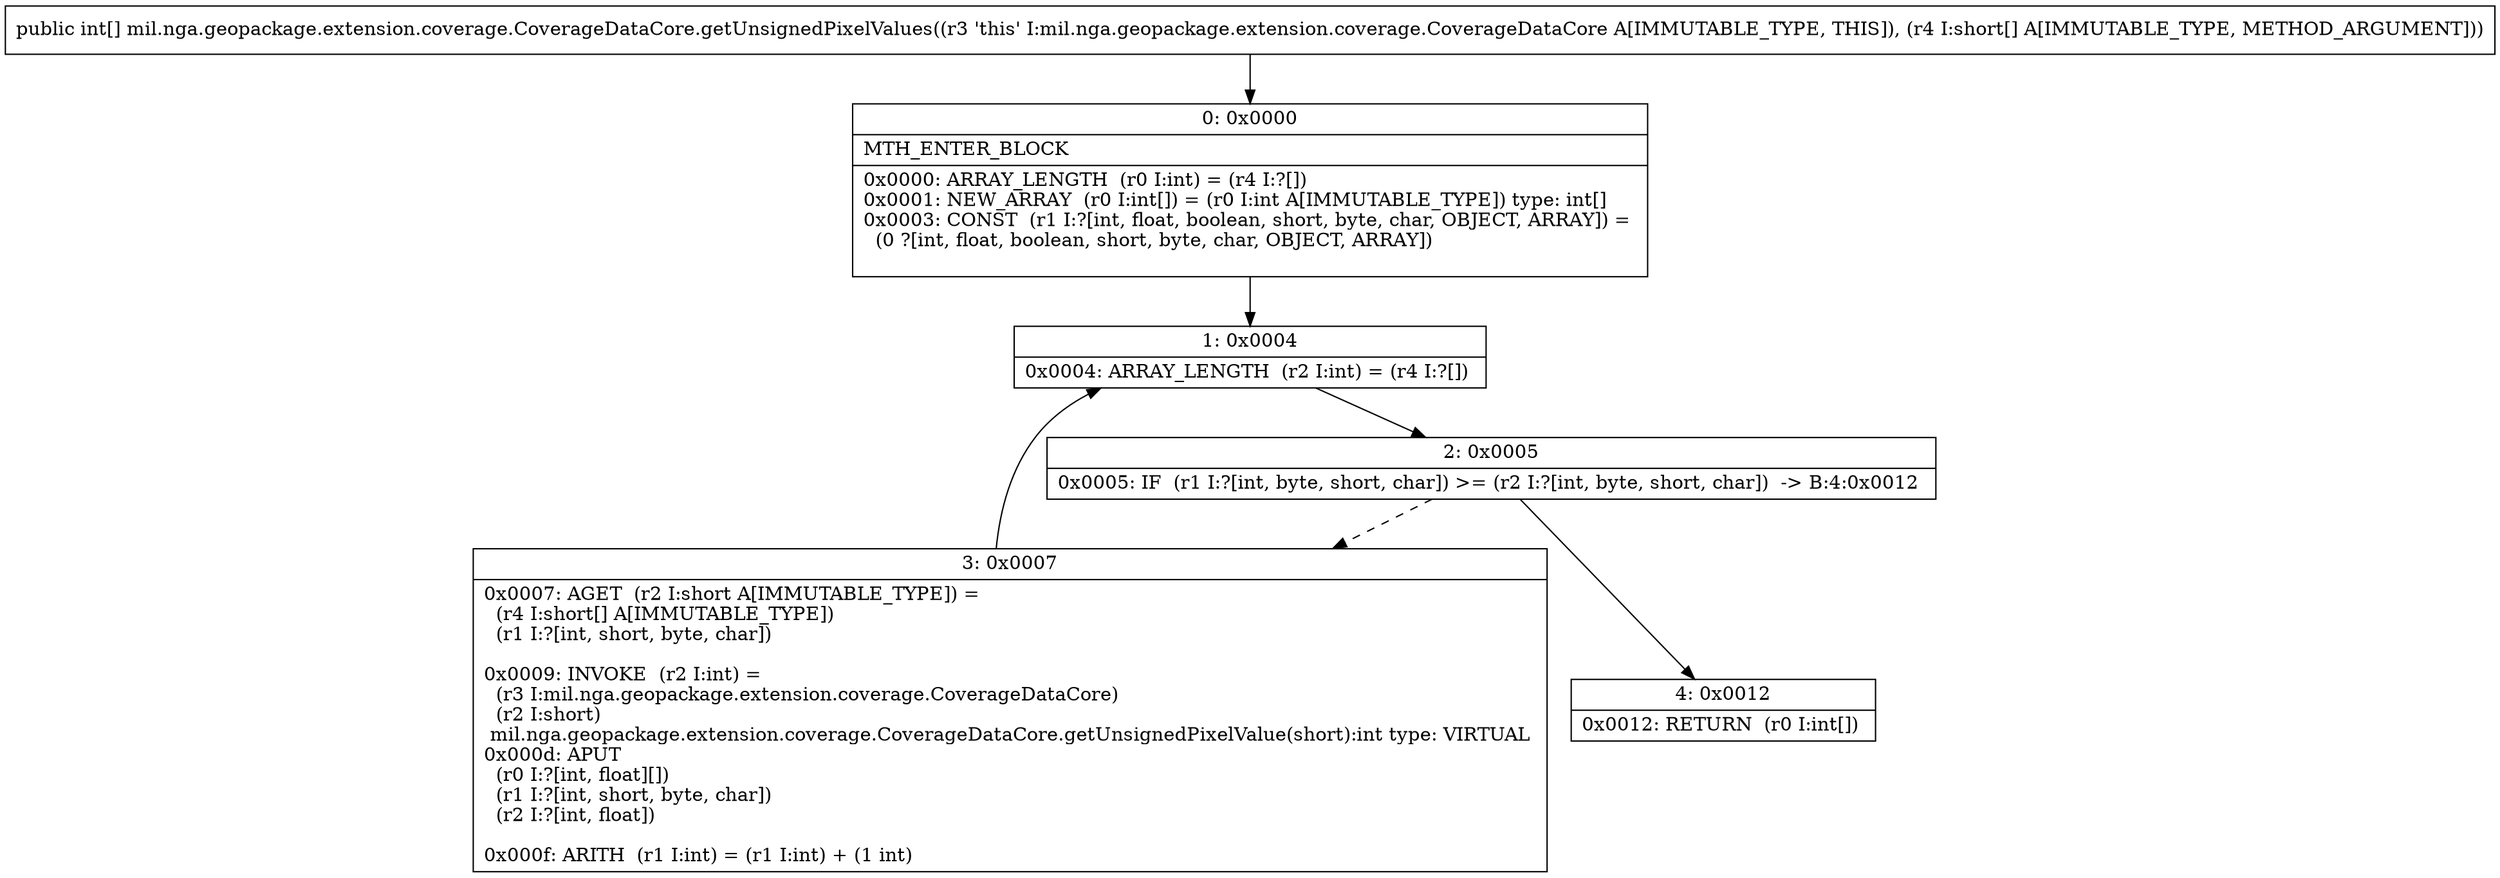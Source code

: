 digraph "CFG formil.nga.geopackage.extension.coverage.CoverageDataCore.getUnsignedPixelValues([S)[I" {
Node_0 [shape=record,label="{0\:\ 0x0000|MTH_ENTER_BLOCK\l|0x0000: ARRAY_LENGTH  (r0 I:int) = (r4 I:?[]) \l0x0001: NEW_ARRAY  (r0 I:int[]) = (r0 I:int A[IMMUTABLE_TYPE]) type: int[] \l0x0003: CONST  (r1 I:?[int, float, boolean, short, byte, char, OBJECT, ARRAY]) = \l  (0 ?[int, float, boolean, short, byte, char, OBJECT, ARRAY])\l \l}"];
Node_1 [shape=record,label="{1\:\ 0x0004|0x0004: ARRAY_LENGTH  (r2 I:int) = (r4 I:?[]) \l}"];
Node_2 [shape=record,label="{2\:\ 0x0005|0x0005: IF  (r1 I:?[int, byte, short, char]) \>= (r2 I:?[int, byte, short, char])  \-\> B:4:0x0012 \l}"];
Node_3 [shape=record,label="{3\:\ 0x0007|0x0007: AGET  (r2 I:short A[IMMUTABLE_TYPE]) = \l  (r4 I:short[] A[IMMUTABLE_TYPE])\l  (r1 I:?[int, short, byte, char])\l \l0x0009: INVOKE  (r2 I:int) = \l  (r3 I:mil.nga.geopackage.extension.coverage.CoverageDataCore)\l  (r2 I:short)\l mil.nga.geopackage.extension.coverage.CoverageDataCore.getUnsignedPixelValue(short):int type: VIRTUAL \l0x000d: APUT  \l  (r0 I:?[int, float][])\l  (r1 I:?[int, short, byte, char])\l  (r2 I:?[int, float])\l \l0x000f: ARITH  (r1 I:int) = (r1 I:int) + (1 int) \l}"];
Node_4 [shape=record,label="{4\:\ 0x0012|0x0012: RETURN  (r0 I:int[]) \l}"];
MethodNode[shape=record,label="{public int[] mil.nga.geopackage.extension.coverage.CoverageDataCore.getUnsignedPixelValues((r3 'this' I:mil.nga.geopackage.extension.coverage.CoverageDataCore A[IMMUTABLE_TYPE, THIS]), (r4 I:short[] A[IMMUTABLE_TYPE, METHOD_ARGUMENT])) }"];
MethodNode -> Node_0;
Node_0 -> Node_1;
Node_1 -> Node_2;
Node_2 -> Node_3[style=dashed];
Node_2 -> Node_4;
Node_3 -> Node_1;
}

